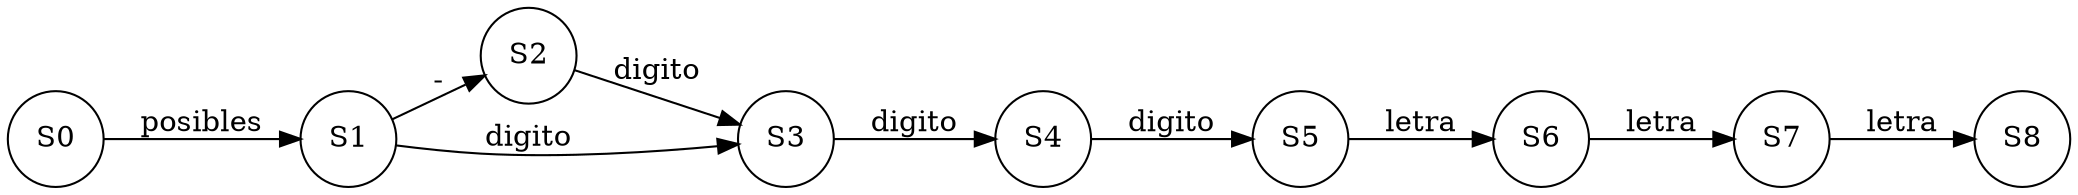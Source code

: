 digraph G{
rankdir=LR
node[shape=circle]
nodo0 [ label ="S0"];
nodo1 [ label ="S1"];
nodo2 [ label ="S2"];
nodo3 [ label ="S3"];
nodo4 [ label ="S4"];
nodo5 [ label ="S5"];
nodo6 [ label ="S6"];
nodo7 [ label ="S7"];
nodo8 [ label ="S8"];
nodo0->nodo1 [label = "posibles"]
nodo1->nodo2 [label = "-"]
nodo1->nodo3 [label = "digito"]
nodo2->nodo3 [label = "digito"]
nodo3->nodo4 [label = "digito"]
nodo4->nodo5 [label = "digito"]
nodo5->nodo6 [label = "letra"]
nodo6->nodo7 [label = "letra"]
nodo7->nodo8 [label = "letra"]
}
